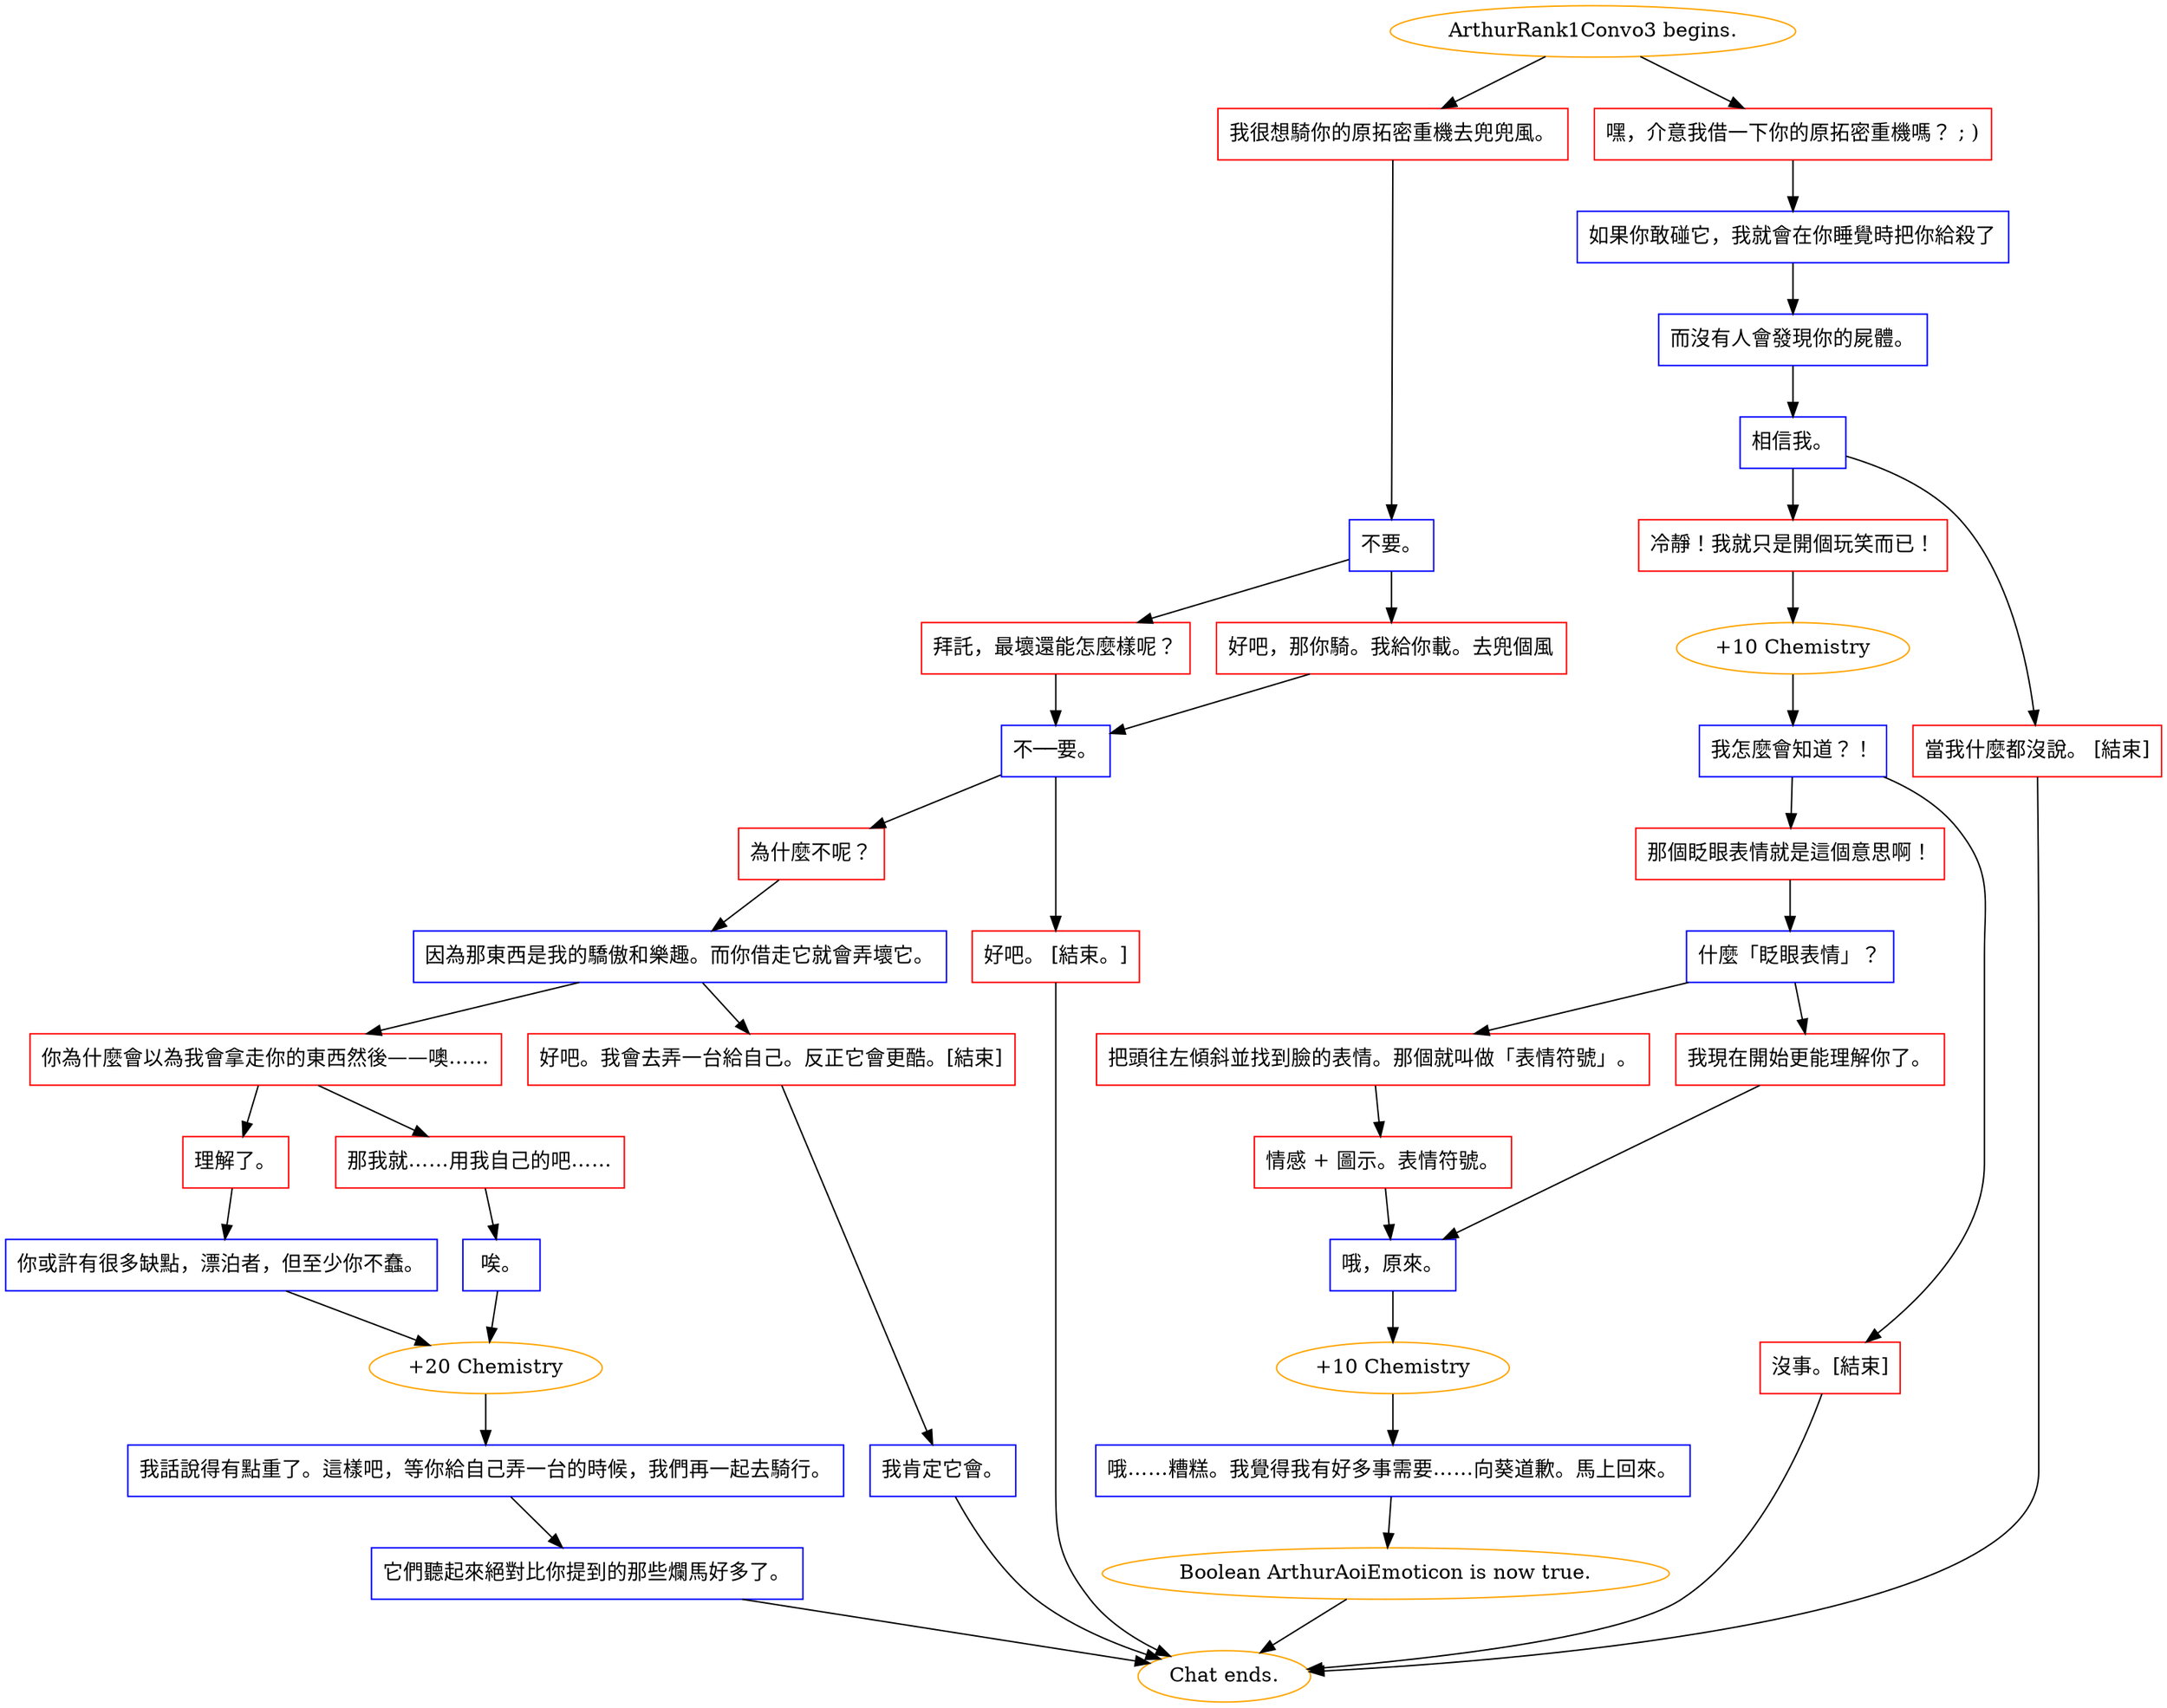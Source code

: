 digraph {
	"ArthurRank1Convo3 begins." [color=orange];
		"ArthurRank1Convo3 begins." -> j3862419286;
		"ArthurRank1Convo3 begins." -> j3660578354;
	j3862419286 [label="我很想騎你的原拓密重機去兜兜風。",shape=box,color=red];
		j3862419286 -> j2788818716;
	j3660578354 [label="嘿，介意我借一下你的原拓密重機嗎？ ; )",shape=box,color=red];
		j3660578354 -> j3503703481;
	j2788818716 [label="不要。",shape=box,color=blue];
		j2788818716 -> j809534245;
		j2788818716 -> j4059578298;
	j3503703481 [label="如果你敢碰它，我就會在你睡覺時把你給殺了",shape=box,color=blue];
		j3503703481 -> j1721063362;
	j809534245 [label="拜託，最壞還能怎麼樣呢？",shape=box,color=red];
		j809534245 -> j1996521045;
	j4059578298 [label="好吧，那你騎。我給你載。去兜個風",shape=box,color=red];
		j4059578298 -> j1996521045;
	j1721063362 [label="而沒有人會發現你的屍體。",shape=box,color=blue];
		j1721063362 -> j3443011190;
	j1996521045 [label="不──要。",shape=box,color=blue];
		j1996521045 -> j3743470922;
		j1996521045 -> j2301590677;
	j3443011190 [label="相信我。",shape=box,color=blue];
		j3443011190 -> j540246830;
		j3443011190 -> j3230414280;
	j3743470922 [label="為什麼不呢？",shape=box,color=red];
		j3743470922 -> j141065105;
	j2301590677 [label="好吧。 [結束。]",shape=box,color=red];
		j2301590677 -> "Chat ends.";
	j540246830 [label="冷靜！我就只是開個玩笑而已！",shape=box,color=red];
		j540246830 -> j3728973343;
	j3230414280 [label="當我什麼都沒說。 [結束]",shape=box,color=red];
		j3230414280 -> "Chat ends.";
	j141065105 [label="因為那東西是我的驕傲和樂趣。而你借走它就會弄壞它。",shape=box,color=blue];
		j141065105 -> j2420682105;
		j141065105 -> j2268258753;
	"Chat ends." [color=orange];
	j3728973343 [label="+10 Chemistry",color=orange];
		j3728973343 -> j1954013640;
	j2420682105 [label="你為什麼會以為我會拿走你的東西然後——噢……",shape=box,color=red];
		j2420682105 -> j1427543078;
		j2420682105 -> j3497254576;
	j2268258753 [label="好吧。我會去弄一台給自己。反正它會更酷。[結束]",shape=box,color=red];
		j2268258753 -> j2634999630;
	j1954013640 [label="我怎麼會知道？！",shape=box,color=blue];
		j1954013640 -> j2320172322;
		j1954013640 -> j3325805538;
	j1427543078 [label="理解了。",shape=box,color=red];
		j1427543078 -> j2834275595;
	j3497254576 [label="那我就……用我自己的吧……",shape=box,color=red];
		j3497254576 -> j90880691;
	j2634999630 [label="我肯定它會。",shape=box,color=blue];
		j2634999630 -> "Chat ends.";
	j2320172322 [label="那個眨眼表情就是這個意思啊！",shape=box,color=red];
		j2320172322 -> j55369359;
	j3325805538 [label="沒事。[結束]",shape=box,color=red];
		j3325805538 -> "Chat ends.";
	j2834275595 [label="你或許有很多缺點，漂泊者，但至少你不蠢。",shape=box,color=blue];
		j2834275595 -> j4113093757;
	j90880691 [label="唉。",shape=box,color=blue];
		j90880691 -> j4113093757;
	j55369359 [label="什麼「眨眼表情」？",shape=box,color=blue];
		j55369359 -> j133511471;
		j55369359 -> j780157754;
	j4113093757 [label="+20 Chemistry",color=orange];
		j4113093757 -> j894075015;
	j133511471 [label="把頭往左傾斜並找到臉的表情。那個就叫做「表情符號」。",shape=box,color=red];
		j133511471 -> j1240731022;
	j780157754 [label="我現在開始更能理解你了。",shape=box,color=red];
		j780157754 -> j3289421917;
	j894075015 [label="我話說得有點重了。這樣吧，等你給自己弄一台的時候，我們再一起去騎行。",shape=box,color=blue];
		j894075015 -> j3157155349;
	j1240731022 [label="情感 + 圖示。表情符號。",shape=box,color=red];
		j1240731022 -> j3289421917;
	j3289421917 [label="哦，原來。",shape=box,color=blue];
		j3289421917 -> j2450091411;
	j3157155349 [label="它們聽起來絕對比你提到的那些爛馬好多了。",shape=box,color=blue];
		j3157155349 -> "Chat ends.";
	j2450091411 [label="+10 Chemistry",color=orange];
		j2450091411 -> j2122176957;
	j2122176957 [label="哦……糟糕。我覺得我有好多事需要……向葵道歉。馬上回來。",shape=box,color=blue];
		j2122176957 -> j538271006;
	j538271006 [label="Boolean ArthurAoiEmoticon is now true.",color=orange];
		j538271006 -> "Chat ends.";
}